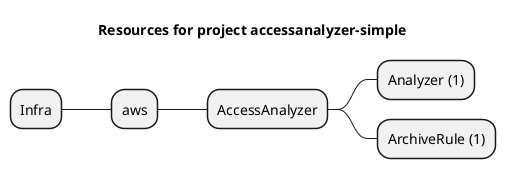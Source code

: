 @startmindmap
title Resources for project accessanalyzer-simple
skinparam monochrome true
+ Infra
++ aws
+++ AccessAnalyzer
++++ Analyzer (1)
++++ ArchiveRule (1)
@endmindmap